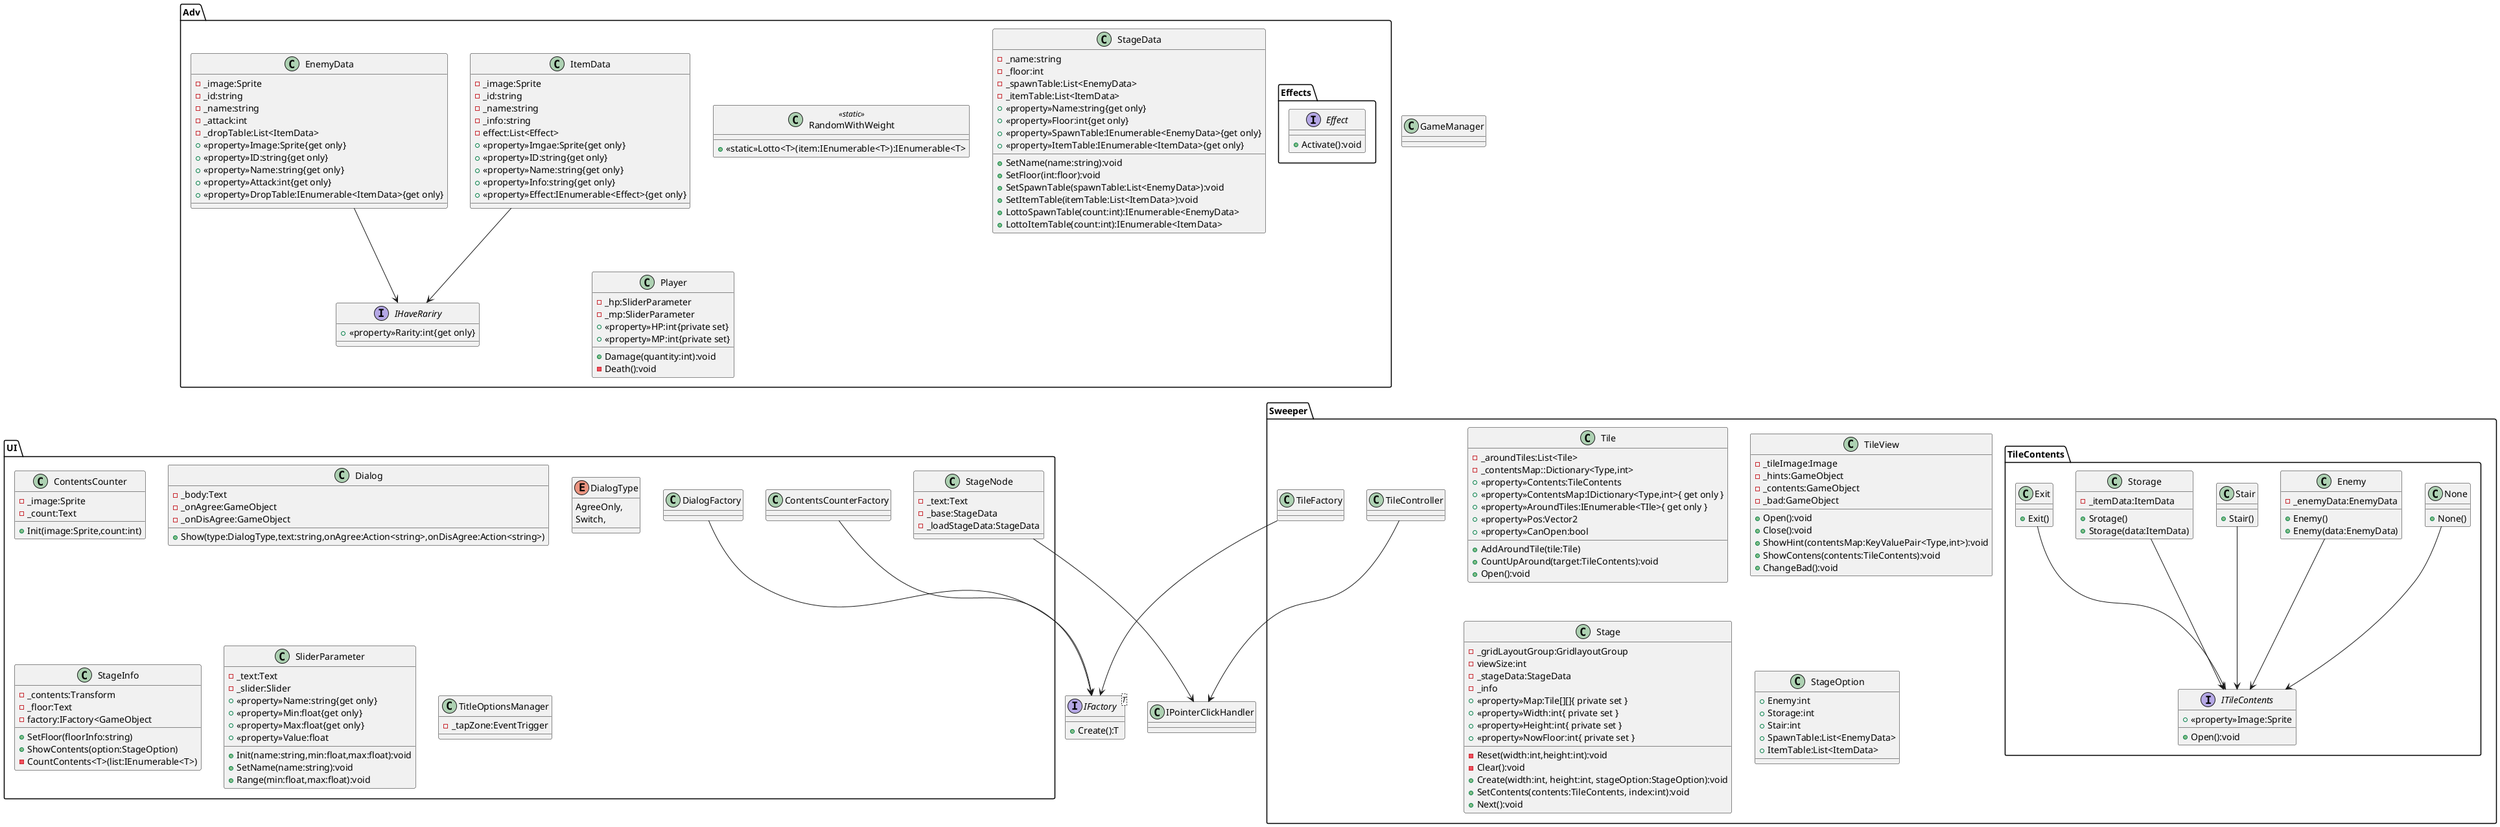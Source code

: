 @startuml

package Adv
{
    package Effects
    {
        interface Effect
        {
            +Activate():void
        }
    }
    interface IHaveRariry
    {
        +<<property>>Rarity:int{get only}
    }
    class RandomWithWeight <<static>>
    {
        +<<static>>Lotto<T>(item:IEnumerable<T>):IEnumerable<T>
    }
    class ItemData
    {
        -_image:Sprite
        -_id:string
        -_name:string
        -_info:string
        -effect:List<Effect>
        +<<property>>Imgae:Sprite{get only}
        +<<property>>ID:string{get only}
        +<<property>>Name:string{get only}
        +<<property>>Info:string{get only}
        +<<property>>Effect:IEnumerable<Effect>{get only}
    }
    class EnemyData
    {
        -_image:Sprite
        -_id:string
        -_name:string
        -_attack:int
        -_dropTable:List<ItemData>
        +<<property>>Image:Sprite{get only}
        +<<property>>ID:string{get only}
        +<<property>>Name:string{get only}
        +<<property>>Attack:int{get only}
        +<<property>>DropTable:IEnumerable<ItemData>{get only}
    }
    class StageData
    {
        -_name:string
        -_floor:int
        -_spawnTable:List<EnemyData>
        -_itemTable:List<ItemData>
        +<<property>>Name:string{get only}
        +<<property>>Floor:int{get only}
        +<<property>>SpawnTable:IEnumerable<EnemyData>{get only}
        +<<property>>ItemTable:IEnumerable<ItemData>{get only}
        +SetName(name:string):void
        +SetFloor(int:floor):void
        +SetSpawnTable(spawnTable:List<EnemyData>):void
        +SetItemTable(itemTable:List<ItemData>):void
        +LottoSpawnTable(count:int):IEnumerable<EnemyData>
        +LottoItemTable(count:int):IEnumerable<ItemData>
    }
    class Player
    {
        -_hp:SliderParameter
        -_mp:SliderParameter
        +<<property>>HP:int{private set}
        +<<property>>MP:int{private set}
        +Damage(quantity:int):void
        -Death():void
    }
}

package Sweeper
{
    package TileContents
    {
        interface ITileContents
        {
            +<<property>>Image:Sprite
            +Open():void
        }
        class None
        {
            +None()
        }
        class Enemy
        {
            -_enemyData:EnemyData
            +Enemy()
            +Enemy(data:EnemyData)
        }
        class Stair
        {
            +Stair()
        }
        class Storage
        {
            -_itemData:ItemData
            +Srotage()
            +Storage(data:ItemData)
        }
        class Exit
        {
            +Exit()
        }
    }
    class Tile
    {
        -_aroundTiles:List<Tile>
        -_contentsMap::Dictionary<Type,int>
        +<<property>>Contents:TileContents
        +<<property>>ContentsMap:IDictionary<Type,int>{ get only }
        +<<property>>AroundTiles:IEnumerable<TIle>{ get only }
        +<<property>>Pos:Vector2
        +<<property>>CanOpen:bool
        +AddAroundTile(tile:Tile)
        +CountUpAround(target:TileContents):void
        +Open():void
    }
    class TileView
    {
        -_tileImage:Image
        -_hints:GameObject
        -_contents:GameObject
        -_bad:GameObject
        +Open():void
        +Close():void
        +ShowHint(contentsMap:KeyValuePair<Type,int>):void
        +ShowContens(contents:TileContents):void
        +ChangeBad():void
    }
    class TileController
    class TileFactory
    class Stage
    {
        -_gridLayoutGroup:GridlayoutGroup
        -viewSize:int
        -_stageData:StageData
        -_info
        +<<property>>Map:Tile[][]{ private set }
        +<<property>>Width:int{ private set }
        +<<property>>Height:int{ private set }
        +<<property>>NowFloor:int{ private set }
        -Reset(width:int,height:int):void
        -Clear():void
        +Create(width:int, height:int, stageOption:StageOption):void
        +SetContents(contents:TileContents, index:int):void
        +Next():void
    }
    class StageOption
    {
        +Enemy:int
        +Storage:int
        +Stair:int
        +SpawnTable:List<EnemyData>
        +ItemTable:List<ItemData>
    }
}

package UI
{
    class ContentsCounter
    {
        -_image:Sprite
        -_count:Text
        +Init(image:Sprite,count:int)
    }
    class ContentsCounterFactory
    class Dialog
    {
        -_body:Text
        -_onAgree:GameObject
        -_onDisAgree:GameObject
        +Show(type:DialogType,text:string,onAgree:Action<string>,onDisAgree:Action<string>)
    }
    enum DialogType
    {
        AgreeOnly,
        Switch,
    }
    class DialogFactory
    class StageInfo
    {
        -_contents:Transform
        -_floor:Text
        -factory:IFactory<GameObject
        +SetFloor(floorInfo:string)
        +ShowContents(option:StageOption)
        -CountContents<T>(list:IEnumerable<T>)
    }
    class SliderParameter
    {
        -_text:Text
        -_slider:Slider
        +<<property>>Name:string{get only}
        +<<property>>Min:float{get only}
        +<<property>>Max:float{get only}
        +<<property>>Value:float
        +Init(name:string,min:float,max:float):void
        +SetName(name:string):void
        +Range(min:float,max:float):void
    }
    class StageNode
    {
        -_text:Text
        -_base:StageData
        -_loadStageData:StageData
    }
    class TitleOptionsManager
    {
        -_tapZone:EventTrigger
    }
}

class GameManager
interface IFactory<T>
{
    +Create():T
}


Enemy --> ITileContents
None --> ITileContents
Stair --> ITileContents
Storage --> ITileContents
Exit --> ITileContents
TileFactory --> IFactory
DialogFactory --> IFactory
ContentsCounterFactory --> IFactory

TileController --> IPointerClickHandler
StageNode --> IPointerClickHandler

EnemyData --> IHaveRariry
ItemData --> IHaveRariry

@enduml